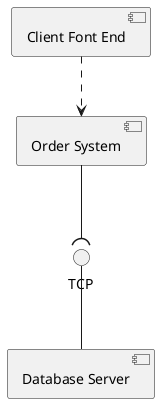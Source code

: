 @startuml 

[Client Font End] as User
[Order System] as System
[Database Server] as DataBase

User ..> System
System --( TCP
TCP -- DataBase

@enduml
